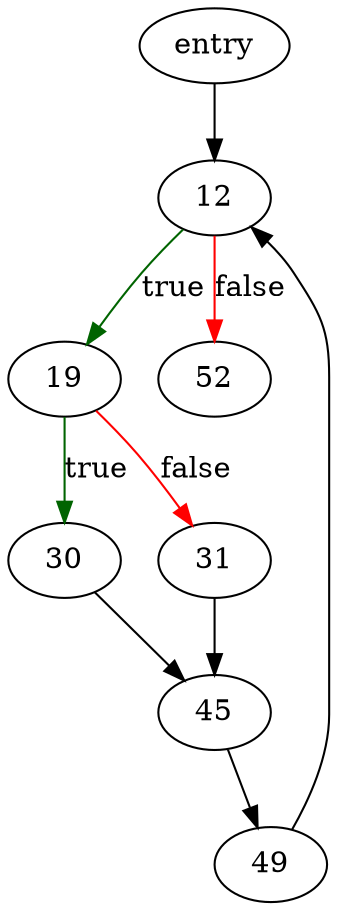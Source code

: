 digraph "estimateIndexWidth" {
	// Node definitions.
	1 [label=entry];
	12;
	19;
	30;
	31;
	45;
	49;
	52;

	// Edge definitions.
	1 -> 12;
	12 -> 19 [
		color=darkgreen
		label=true
	];
	12 -> 52 [
		color=red
		label=false
	];
	19 -> 30 [
		color=darkgreen
		label=true
	];
	19 -> 31 [
		color=red
		label=false
	];
	30 -> 45;
	31 -> 45;
	45 -> 49;
	49 -> 12;
}